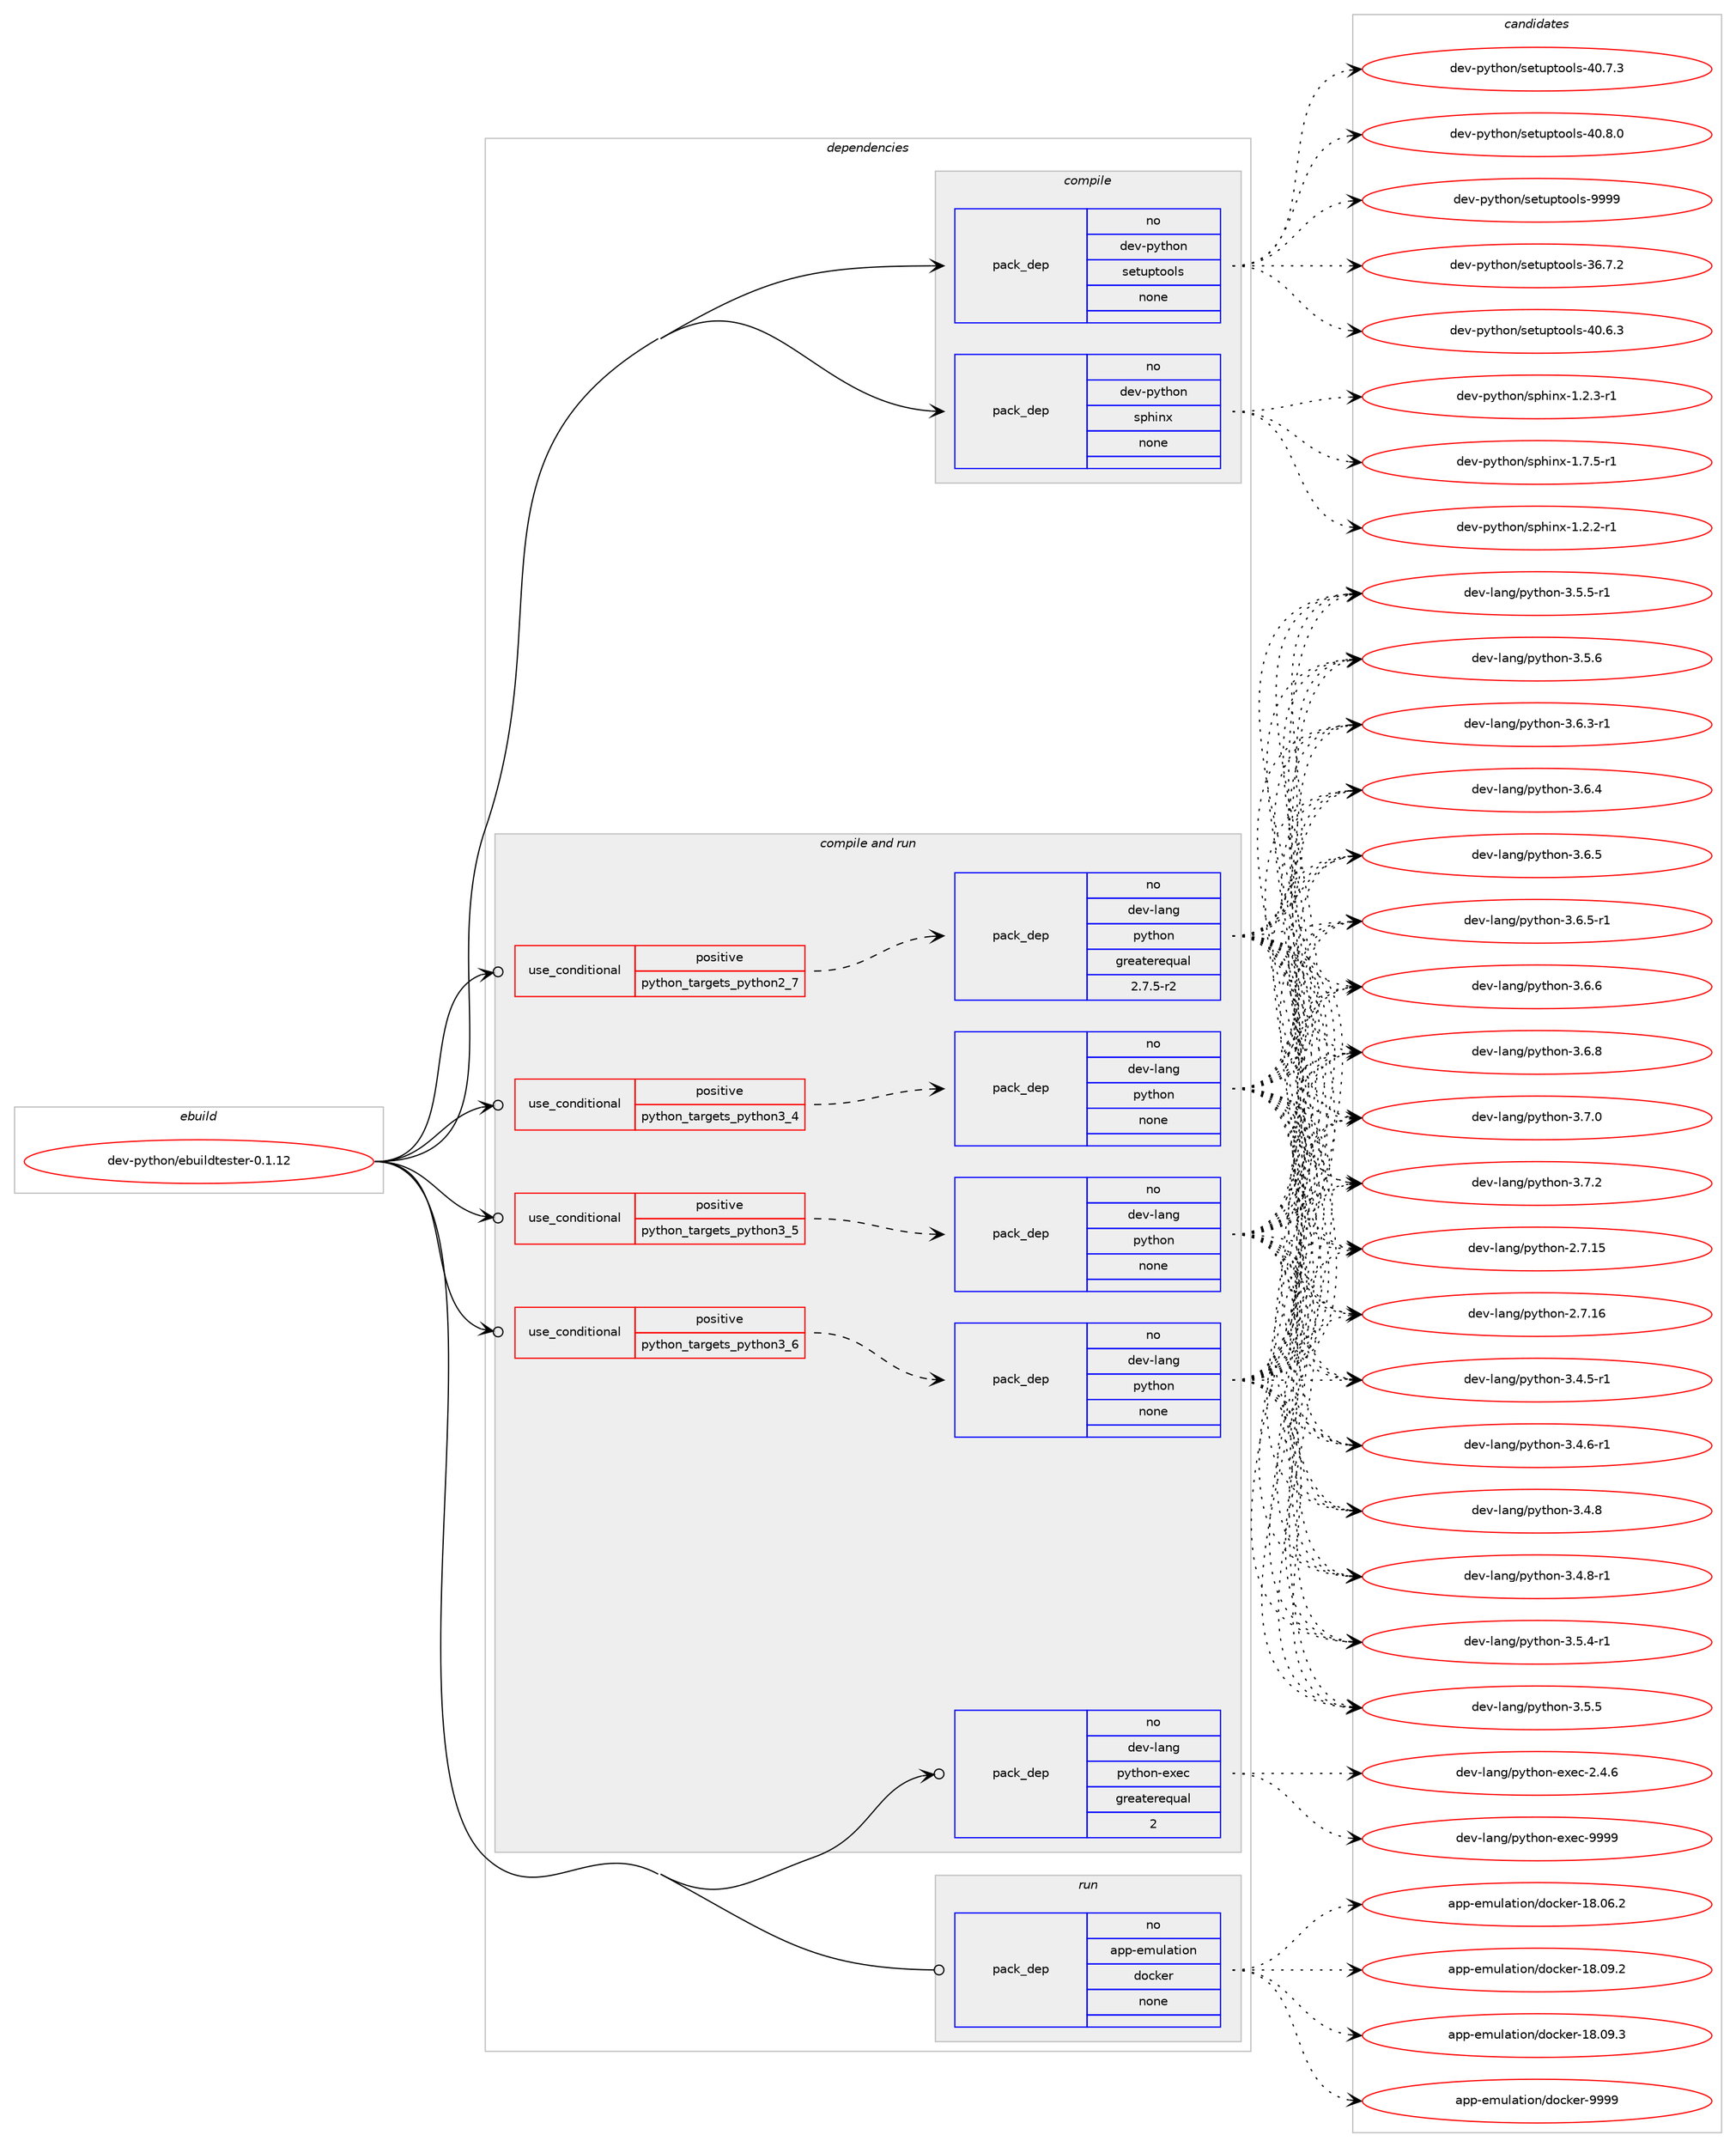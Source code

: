 digraph prolog {

# *************
# Graph options
# *************

newrank=true;
concentrate=true;
compound=true;
graph [rankdir=LR,fontname=Helvetica,fontsize=10,ranksep=1.5];#, ranksep=2.5, nodesep=0.2];
edge  [arrowhead=vee];
node  [fontname=Helvetica,fontsize=10];

# **********
# The ebuild
# **********

subgraph cluster_leftcol {
color=gray;
rank=same;
label=<<i>ebuild</i>>;
id [label="dev-python/ebuildtester-0.1.12", color=red, width=4, href="../dev-python/ebuildtester-0.1.12.svg"];
}

# ****************
# The dependencies
# ****************

subgraph cluster_midcol {
color=gray;
label=<<i>dependencies</i>>;
subgraph cluster_compile {
fillcolor="#eeeeee";
style=filled;
label=<<i>compile</i>>;
subgraph pack1010402 {
dependency1407422 [label=<<TABLE BORDER="0" CELLBORDER="1" CELLSPACING="0" CELLPADDING="4" WIDTH="220"><TR><TD ROWSPAN="6" CELLPADDING="30">pack_dep</TD></TR><TR><TD WIDTH="110">no</TD></TR><TR><TD>dev-python</TD></TR><TR><TD>setuptools</TD></TR><TR><TD>none</TD></TR><TR><TD></TD></TR></TABLE>>, shape=none, color=blue];
}
id:e -> dependency1407422:w [weight=20,style="solid",arrowhead="vee"];
subgraph pack1010403 {
dependency1407423 [label=<<TABLE BORDER="0" CELLBORDER="1" CELLSPACING="0" CELLPADDING="4" WIDTH="220"><TR><TD ROWSPAN="6" CELLPADDING="30">pack_dep</TD></TR><TR><TD WIDTH="110">no</TD></TR><TR><TD>dev-python</TD></TR><TR><TD>sphinx</TD></TR><TR><TD>none</TD></TR><TR><TD></TD></TR></TABLE>>, shape=none, color=blue];
}
id:e -> dependency1407423:w [weight=20,style="solid",arrowhead="vee"];
}
subgraph cluster_compileandrun {
fillcolor="#eeeeee";
style=filled;
label=<<i>compile and run</i>>;
subgraph cond373763 {
dependency1407424 [label=<<TABLE BORDER="0" CELLBORDER="1" CELLSPACING="0" CELLPADDING="4"><TR><TD ROWSPAN="3" CELLPADDING="10">use_conditional</TD></TR><TR><TD>positive</TD></TR><TR><TD>python_targets_python2_7</TD></TR></TABLE>>, shape=none, color=red];
subgraph pack1010404 {
dependency1407425 [label=<<TABLE BORDER="0" CELLBORDER="1" CELLSPACING="0" CELLPADDING="4" WIDTH="220"><TR><TD ROWSPAN="6" CELLPADDING="30">pack_dep</TD></TR><TR><TD WIDTH="110">no</TD></TR><TR><TD>dev-lang</TD></TR><TR><TD>python</TD></TR><TR><TD>greaterequal</TD></TR><TR><TD>2.7.5-r2</TD></TR></TABLE>>, shape=none, color=blue];
}
dependency1407424:e -> dependency1407425:w [weight=20,style="dashed",arrowhead="vee"];
}
id:e -> dependency1407424:w [weight=20,style="solid",arrowhead="odotvee"];
subgraph cond373764 {
dependency1407426 [label=<<TABLE BORDER="0" CELLBORDER="1" CELLSPACING="0" CELLPADDING="4"><TR><TD ROWSPAN="3" CELLPADDING="10">use_conditional</TD></TR><TR><TD>positive</TD></TR><TR><TD>python_targets_python3_4</TD></TR></TABLE>>, shape=none, color=red];
subgraph pack1010405 {
dependency1407427 [label=<<TABLE BORDER="0" CELLBORDER="1" CELLSPACING="0" CELLPADDING="4" WIDTH="220"><TR><TD ROWSPAN="6" CELLPADDING="30">pack_dep</TD></TR><TR><TD WIDTH="110">no</TD></TR><TR><TD>dev-lang</TD></TR><TR><TD>python</TD></TR><TR><TD>none</TD></TR><TR><TD></TD></TR></TABLE>>, shape=none, color=blue];
}
dependency1407426:e -> dependency1407427:w [weight=20,style="dashed",arrowhead="vee"];
}
id:e -> dependency1407426:w [weight=20,style="solid",arrowhead="odotvee"];
subgraph cond373765 {
dependency1407428 [label=<<TABLE BORDER="0" CELLBORDER="1" CELLSPACING="0" CELLPADDING="4"><TR><TD ROWSPAN="3" CELLPADDING="10">use_conditional</TD></TR><TR><TD>positive</TD></TR><TR><TD>python_targets_python3_5</TD></TR></TABLE>>, shape=none, color=red];
subgraph pack1010406 {
dependency1407429 [label=<<TABLE BORDER="0" CELLBORDER="1" CELLSPACING="0" CELLPADDING="4" WIDTH="220"><TR><TD ROWSPAN="6" CELLPADDING="30">pack_dep</TD></TR><TR><TD WIDTH="110">no</TD></TR><TR><TD>dev-lang</TD></TR><TR><TD>python</TD></TR><TR><TD>none</TD></TR><TR><TD></TD></TR></TABLE>>, shape=none, color=blue];
}
dependency1407428:e -> dependency1407429:w [weight=20,style="dashed",arrowhead="vee"];
}
id:e -> dependency1407428:w [weight=20,style="solid",arrowhead="odotvee"];
subgraph cond373766 {
dependency1407430 [label=<<TABLE BORDER="0" CELLBORDER="1" CELLSPACING="0" CELLPADDING="4"><TR><TD ROWSPAN="3" CELLPADDING="10">use_conditional</TD></TR><TR><TD>positive</TD></TR><TR><TD>python_targets_python3_6</TD></TR></TABLE>>, shape=none, color=red];
subgraph pack1010407 {
dependency1407431 [label=<<TABLE BORDER="0" CELLBORDER="1" CELLSPACING="0" CELLPADDING="4" WIDTH="220"><TR><TD ROWSPAN="6" CELLPADDING="30">pack_dep</TD></TR><TR><TD WIDTH="110">no</TD></TR><TR><TD>dev-lang</TD></TR><TR><TD>python</TD></TR><TR><TD>none</TD></TR><TR><TD></TD></TR></TABLE>>, shape=none, color=blue];
}
dependency1407430:e -> dependency1407431:w [weight=20,style="dashed",arrowhead="vee"];
}
id:e -> dependency1407430:w [weight=20,style="solid",arrowhead="odotvee"];
subgraph pack1010408 {
dependency1407432 [label=<<TABLE BORDER="0" CELLBORDER="1" CELLSPACING="0" CELLPADDING="4" WIDTH="220"><TR><TD ROWSPAN="6" CELLPADDING="30">pack_dep</TD></TR><TR><TD WIDTH="110">no</TD></TR><TR><TD>dev-lang</TD></TR><TR><TD>python-exec</TD></TR><TR><TD>greaterequal</TD></TR><TR><TD>2</TD></TR></TABLE>>, shape=none, color=blue];
}
id:e -> dependency1407432:w [weight=20,style="solid",arrowhead="odotvee"];
}
subgraph cluster_run {
fillcolor="#eeeeee";
style=filled;
label=<<i>run</i>>;
subgraph pack1010409 {
dependency1407433 [label=<<TABLE BORDER="0" CELLBORDER="1" CELLSPACING="0" CELLPADDING="4" WIDTH="220"><TR><TD ROWSPAN="6" CELLPADDING="30">pack_dep</TD></TR><TR><TD WIDTH="110">no</TD></TR><TR><TD>app-emulation</TD></TR><TR><TD>docker</TD></TR><TR><TD>none</TD></TR><TR><TD></TD></TR></TABLE>>, shape=none, color=blue];
}
id:e -> dependency1407433:w [weight=20,style="solid",arrowhead="odot"];
}
}

# **************
# The candidates
# **************

subgraph cluster_choices {
rank=same;
color=gray;
label=<<i>candidates</i>>;

subgraph choice1010402 {
color=black;
nodesep=1;
choice100101118451121211161041111104711510111611711211611111110811545515446554650 [label="dev-python/setuptools-36.7.2", color=red, width=4,href="../dev-python/setuptools-36.7.2.svg"];
choice100101118451121211161041111104711510111611711211611111110811545524846544651 [label="dev-python/setuptools-40.6.3", color=red, width=4,href="../dev-python/setuptools-40.6.3.svg"];
choice100101118451121211161041111104711510111611711211611111110811545524846554651 [label="dev-python/setuptools-40.7.3", color=red, width=4,href="../dev-python/setuptools-40.7.3.svg"];
choice100101118451121211161041111104711510111611711211611111110811545524846564648 [label="dev-python/setuptools-40.8.0", color=red, width=4,href="../dev-python/setuptools-40.8.0.svg"];
choice10010111845112121116104111110471151011161171121161111111081154557575757 [label="dev-python/setuptools-9999", color=red, width=4,href="../dev-python/setuptools-9999.svg"];
dependency1407422:e -> choice100101118451121211161041111104711510111611711211611111110811545515446554650:w [style=dotted,weight="100"];
dependency1407422:e -> choice100101118451121211161041111104711510111611711211611111110811545524846544651:w [style=dotted,weight="100"];
dependency1407422:e -> choice100101118451121211161041111104711510111611711211611111110811545524846554651:w [style=dotted,weight="100"];
dependency1407422:e -> choice100101118451121211161041111104711510111611711211611111110811545524846564648:w [style=dotted,weight="100"];
dependency1407422:e -> choice10010111845112121116104111110471151011161171121161111111081154557575757:w [style=dotted,weight="100"];
}
subgraph choice1010403 {
color=black;
nodesep=1;
choice10010111845112121116104111110471151121041051101204549465046504511449 [label="dev-python/sphinx-1.2.2-r1", color=red, width=4,href="../dev-python/sphinx-1.2.2-r1.svg"];
choice10010111845112121116104111110471151121041051101204549465046514511449 [label="dev-python/sphinx-1.2.3-r1", color=red, width=4,href="../dev-python/sphinx-1.2.3-r1.svg"];
choice10010111845112121116104111110471151121041051101204549465546534511449 [label="dev-python/sphinx-1.7.5-r1", color=red, width=4,href="../dev-python/sphinx-1.7.5-r1.svg"];
dependency1407423:e -> choice10010111845112121116104111110471151121041051101204549465046504511449:w [style=dotted,weight="100"];
dependency1407423:e -> choice10010111845112121116104111110471151121041051101204549465046514511449:w [style=dotted,weight="100"];
dependency1407423:e -> choice10010111845112121116104111110471151121041051101204549465546534511449:w [style=dotted,weight="100"];
}
subgraph choice1010404 {
color=black;
nodesep=1;
choice10010111845108971101034711212111610411111045504655464953 [label="dev-lang/python-2.7.15", color=red, width=4,href="../dev-lang/python-2.7.15.svg"];
choice10010111845108971101034711212111610411111045504655464954 [label="dev-lang/python-2.7.16", color=red, width=4,href="../dev-lang/python-2.7.16.svg"];
choice1001011184510897110103471121211161041111104551465246534511449 [label="dev-lang/python-3.4.5-r1", color=red, width=4,href="../dev-lang/python-3.4.5-r1.svg"];
choice1001011184510897110103471121211161041111104551465246544511449 [label="dev-lang/python-3.4.6-r1", color=red, width=4,href="../dev-lang/python-3.4.6-r1.svg"];
choice100101118451089711010347112121116104111110455146524656 [label="dev-lang/python-3.4.8", color=red, width=4,href="../dev-lang/python-3.4.8.svg"];
choice1001011184510897110103471121211161041111104551465246564511449 [label="dev-lang/python-3.4.8-r1", color=red, width=4,href="../dev-lang/python-3.4.8-r1.svg"];
choice1001011184510897110103471121211161041111104551465346524511449 [label="dev-lang/python-3.5.4-r1", color=red, width=4,href="../dev-lang/python-3.5.4-r1.svg"];
choice100101118451089711010347112121116104111110455146534653 [label="dev-lang/python-3.5.5", color=red, width=4,href="../dev-lang/python-3.5.5.svg"];
choice1001011184510897110103471121211161041111104551465346534511449 [label="dev-lang/python-3.5.5-r1", color=red, width=4,href="../dev-lang/python-3.5.5-r1.svg"];
choice100101118451089711010347112121116104111110455146534654 [label="dev-lang/python-3.5.6", color=red, width=4,href="../dev-lang/python-3.5.6.svg"];
choice1001011184510897110103471121211161041111104551465446514511449 [label="dev-lang/python-3.6.3-r1", color=red, width=4,href="../dev-lang/python-3.6.3-r1.svg"];
choice100101118451089711010347112121116104111110455146544652 [label="dev-lang/python-3.6.4", color=red, width=4,href="../dev-lang/python-3.6.4.svg"];
choice100101118451089711010347112121116104111110455146544653 [label="dev-lang/python-3.6.5", color=red, width=4,href="../dev-lang/python-3.6.5.svg"];
choice1001011184510897110103471121211161041111104551465446534511449 [label="dev-lang/python-3.6.5-r1", color=red, width=4,href="../dev-lang/python-3.6.5-r1.svg"];
choice100101118451089711010347112121116104111110455146544654 [label="dev-lang/python-3.6.6", color=red, width=4,href="../dev-lang/python-3.6.6.svg"];
choice100101118451089711010347112121116104111110455146544656 [label="dev-lang/python-3.6.8", color=red, width=4,href="../dev-lang/python-3.6.8.svg"];
choice100101118451089711010347112121116104111110455146554648 [label="dev-lang/python-3.7.0", color=red, width=4,href="../dev-lang/python-3.7.0.svg"];
choice100101118451089711010347112121116104111110455146554650 [label="dev-lang/python-3.7.2", color=red, width=4,href="../dev-lang/python-3.7.2.svg"];
dependency1407425:e -> choice10010111845108971101034711212111610411111045504655464953:w [style=dotted,weight="100"];
dependency1407425:e -> choice10010111845108971101034711212111610411111045504655464954:w [style=dotted,weight="100"];
dependency1407425:e -> choice1001011184510897110103471121211161041111104551465246534511449:w [style=dotted,weight="100"];
dependency1407425:e -> choice1001011184510897110103471121211161041111104551465246544511449:w [style=dotted,weight="100"];
dependency1407425:e -> choice100101118451089711010347112121116104111110455146524656:w [style=dotted,weight="100"];
dependency1407425:e -> choice1001011184510897110103471121211161041111104551465246564511449:w [style=dotted,weight="100"];
dependency1407425:e -> choice1001011184510897110103471121211161041111104551465346524511449:w [style=dotted,weight="100"];
dependency1407425:e -> choice100101118451089711010347112121116104111110455146534653:w [style=dotted,weight="100"];
dependency1407425:e -> choice1001011184510897110103471121211161041111104551465346534511449:w [style=dotted,weight="100"];
dependency1407425:e -> choice100101118451089711010347112121116104111110455146534654:w [style=dotted,weight="100"];
dependency1407425:e -> choice1001011184510897110103471121211161041111104551465446514511449:w [style=dotted,weight="100"];
dependency1407425:e -> choice100101118451089711010347112121116104111110455146544652:w [style=dotted,weight="100"];
dependency1407425:e -> choice100101118451089711010347112121116104111110455146544653:w [style=dotted,weight="100"];
dependency1407425:e -> choice1001011184510897110103471121211161041111104551465446534511449:w [style=dotted,weight="100"];
dependency1407425:e -> choice100101118451089711010347112121116104111110455146544654:w [style=dotted,weight="100"];
dependency1407425:e -> choice100101118451089711010347112121116104111110455146544656:w [style=dotted,weight="100"];
dependency1407425:e -> choice100101118451089711010347112121116104111110455146554648:w [style=dotted,weight="100"];
dependency1407425:e -> choice100101118451089711010347112121116104111110455146554650:w [style=dotted,weight="100"];
}
subgraph choice1010405 {
color=black;
nodesep=1;
choice10010111845108971101034711212111610411111045504655464953 [label="dev-lang/python-2.7.15", color=red, width=4,href="../dev-lang/python-2.7.15.svg"];
choice10010111845108971101034711212111610411111045504655464954 [label="dev-lang/python-2.7.16", color=red, width=4,href="../dev-lang/python-2.7.16.svg"];
choice1001011184510897110103471121211161041111104551465246534511449 [label="dev-lang/python-3.4.5-r1", color=red, width=4,href="../dev-lang/python-3.4.5-r1.svg"];
choice1001011184510897110103471121211161041111104551465246544511449 [label="dev-lang/python-3.4.6-r1", color=red, width=4,href="../dev-lang/python-3.4.6-r1.svg"];
choice100101118451089711010347112121116104111110455146524656 [label="dev-lang/python-3.4.8", color=red, width=4,href="../dev-lang/python-3.4.8.svg"];
choice1001011184510897110103471121211161041111104551465246564511449 [label="dev-lang/python-3.4.8-r1", color=red, width=4,href="../dev-lang/python-3.4.8-r1.svg"];
choice1001011184510897110103471121211161041111104551465346524511449 [label="dev-lang/python-3.5.4-r1", color=red, width=4,href="../dev-lang/python-3.5.4-r1.svg"];
choice100101118451089711010347112121116104111110455146534653 [label="dev-lang/python-3.5.5", color=red, width=4,href="../dev-lang/python-3.5.5.svg"];
choice1001011184510897110103471121211161041111104551465346534511449 [label="dev-lang/python-3.5.5-r1", color=red, width=4,href="../dev-lang/python-3.5.5-r1.svg"];
choice100101118451089711010347112121116104111110455146534654 [label="dev-lang/python-3.5.6", color=red, width=4,href="../dev-lang/python-3.5.6.svg"];
choice1001011184510897110103471121211161041111104551465446514511449 [label="dev-lang/python-3.6.3-r1", color=red, width=4,href="../dev-lang/python-3.6.3-r1.svg"];
choice100101118451089711010347112121116104111110455146544652 [label="dev-lang/python-3.6.4", color=red, width=4,href="../dev-lang/python-3.6.4.svg"];
choice100101118451089711010347112121116104111110455146544653 [label="dev-lang/python-3.6.5", color=red, width=4,href="../dev-lang/python-3.6.5.svg"];
choice1001011184510897110103471121211161041111104551465446534511449 [label="dev-lang/python-3.6.5-r1", color=red, width=4,href="../dev-lang/python-3.6.5-r1.svg"];
choice100101118451089711010347112121116104111110455146544654 [label="dev-lang/python-3.6.6", color=red, width=4,href="../dev-lang/python-3.6.6.svg"];
choice100101118451089711010347112121116104111110455146544656 [label="dev-lang/python-3.6.8", color=red, width=4,href="../dev-lang/python-3.6.8.svg"];
choice100101118451089711010347112121116104111110455146554648 [label="dev-lang/python-3.7.0", color=red, width=4,href="../dev-lang/python-3.7.0.svg"];
choice100101118451089711010347112121116104111110455146554650 [label="dev-lang/python-3.7.2", color=red, width=4,href="../dev-lang/python-3.7.2.svg"];
dependency1407427:e -> choice10010111845108971101034711212111610411111045504655464953:w [style=dotted,weight="100"];
dependency1407427:e -> choice10010111845108971101034711212111610411111045504655464954:w [style=dotted,weight="100"];
dependency1407427:e -> choice1001011184510897110103471121211161041111104551465246534511449:w [style=dotted,weight="100"];
dependency1407427:e -> choice1001011184510897110103471121211161041111104551465246544511449:w [style=dotted,weight="100"];
dependency1407427:e -> choice100101118451089711010347112121116104111110455146524656:w [style=dotted,weight="100"];
dependency1407427:e -> choice1001011184510897110103471121211161041111104551465246564511449:w [style=dotted,weight="100"];
dependency1407427:e -> choice1001011184510897110103471121211161041111104551465346524511449:w [style=dotted,weight="100"];
dependency1407427:e -> choice100101118451089711010347112121116104111110455146534653:w [style=dotted,weight="100"];
dependency1407427:e -> choice1001011184510897110103471121211161041111104551465346534511449:w [style=dotted,weight="100"];
dependency1407427:e -> choice100101118451089711010347112121116104111110455146534654:w [style=dotted,weight="100"];
dependency1407427:e -> choice1001011184510897110103471121211161041111104551465446514511449:w [style=dotted,weight="100"];
dependency1407427:e -> choice100101118451089711010347112121116104111110455146544652:w [style=dotted,weight="100"];
dependency1407427:e -> choice100101118451089711010347112121116104111110455146544653:w [style=dotted,weight="100"];
dependency1407427:e -> choice1001011184510897110103471121211161041111104551465446534511449:w [style=dotted,weight="100"];
dependency1407427:e -> choice100101118451089711010347112121116104111110455146544654:w [style=dotted,weight="100"];
dependency1407427:e -> choice100101118451089711010347112121116104111110455146544656:w [style=dotted,weight="100"];
dependency1407427:e -> choice100101118451089711010347112121116104111110455146554648:w [style=dotted,weight="100"];
dependency1407427:e -> choice100101118451089711010347112121116104111110455146554650:w [style=dotted,weight="100"];
}
subgraph choice1010406 {
color=black;
nodesep=1;
choice10010111845108971101034711212111610411111045504655464953 [label="dev-lang/python-2.7.15", color=red, width=4,href="../dev-lang/python-2.7.15.svg"];
choice10010111845108971101034711212111610411111045504655464954 [label="dev-lang/python-2.7.16", color=red, width=4,href="../dev-lang/python-2.7.16.svg"];
choice1001011184510897110103471121211161041111104551465246534511449 [label="dev-lang/python-3.4.5-r1", color=red, width=4,href="../dev-lang/python-3.4.5-r1.svg"];
choice1001011184510897110103471121211161041111104551465246544511449 [label="dev-lang/python-3.4.6-r1", color=red, width=4,href="../dev-lang/python-3.4.6-r1.svg"];
choice100101118451089711010347112121116104111110455146524656 [label="dev-lang/python-3.4.8", color=red, width=4,href="../dev-lang/python-3.4.8.svg"];
choice1001011184510897110103471121211161041111104551465246564511449 [label="dev-lang/python-3.4.8-r1", color=red, width=4,href="../dev-lang/python-3.4.8-r1.svg"];
choice1001011184510897110103471121211161041111104551465346524511449 [label="dev-lang/python-3.5.4-r1", color=red, width=4,href="../dev-lang/python-3.5.4-r1.svg"];
choice100101118451089711010347112121116104111110455146534653 [label="dev-lang/python-3.5.5", color=red, width=4,href="../dev-lang/python-3.5.5.svg"];
choice1001011184510897110103471121211161041111104551465346534511449 [label="dev-lang/python-3.5.5-r1", color=red, width=4,href="../dev-lang/python-3.5.5-r1.svg"];
choice100101118451089711010347112121116104111110455146534654 [label="dev-lang/python-3.5.6", color=red, width=4,href="../dev-lang/python-3.5.6.svg"];
choice1001011184510897110103471121211161041111104551465446514511449 [label="dev-lang/python-3.6.3-r1", color=red, width=4,href="../dev-lang/python-3.6.3-r1.svg"];
choice100101118451089711010347112121116104111110455146544652 [label="dev-lang/python-3.6.4", color=red, width=4,href="../dev-lang/python-3.6.4.svg"];
choice100101118451089711010347112121116104111110455146544653 [label="dev-lang/python-3.6.5", color=red, width=4,href="../dev-lang/python-3.6.5.svg"];
choice1001011184510897110103471121211161041111104551465446534511449 [label="dev-lang/python-3.6.5-r1", color=red, width=4,href="../dev-lang/python-3.6.5-r1.svg"];
choice100101118451089711010347112121116104111110455146544654 [label="dev-lang/python-3.6.6", color=red, width=4,href="../dev-lang/python-3.6.6.svg"];
choice100101118451089711010347112121116104111110455146544656 [label="dev-lang/python-3.6.8", color=red, width=4,href="../dev-lang/python-3.6.8.svg"];
choice100101118451089711010347112121116104111110455146554648 [label="dev-lang/python-3.7.0", color=red, width=4,href="../dev-lang/python-3.7.0.svg"];
choice100101118451089711010347112121116104111110455146554650 [label="dev-lang/python-3.7.2", color=red, width=4,href="../dev-lang/python-3.7.2.svg"];
dependency1407429:e -> choice10010111845108971101034711212111610411111045504655464953:w [style=dotted,weight="100"];
dependency1407429:e -> choice10010111845108971101034711212111610411111045504655464954:w [style=dotted,weight="100"];
dependency1407429:e -> choice1001011184510897110103471121211161041111104551465246534511449:w [style=dotted,weight="100"];
dependency1407429:e -> choice1001011184510897110103471121211161041111104551465246544511449:w [style=dotted,weight="100"];
dependency1407429:e -> choice100101118451089711010347112121116104111110455146524656:w [style=dotted,weight="100"];
dependency1407429:e -> choice1001011184510897110103471121211161041111104551465246564511449:w [style=dotted,weight="100"];
dependency1407429:e -> choice1001011184510897110103471121211161041111104551465346524511449:w [style=dotted,weight="100"];
dependency1407429:e -> choice100101118451089711010347112121116104111110455146534653:w [style=dotted,weight="100"];
dependency1407429:e -> choice1001011184510897110103471121211161041111104551465346534511449:w [style=dotted,weight="100"];
dependency1407429:e -> choice100101118451089711010347112121116104111110455146534654:w [style=dotted,weight="100"];
dependency1407429:e -> choice1001011184510897110103471121211161041111104551465446514511449:w [style=dotted,weight="100"];
dependency1407429:e -> choice100101118451089711010347112121116104111110455146544652:w [style=dotted,weight="100"];
dependency1407429:e -> choice100101118451089711010347112121116104111110455146544653:w [style=dotted,weight="100"];
dependency1407429:e -> choice1001011184510897110103471121211161041111104551465446534511449:w [style=dotted,weight="100"];
dependency1407429:e -> choice100101118451089711010347112121116104111110455146544654:w [style=dotted,weight="100"];
dependency1407429:e -> choice100101118451089711010347112121116104111110455146544656:w [style=dotted,weight="100"];
dependency1407429:e -> choice100101118451089711010347112121116104111110455146554648:w [style=dotted,weight="100"];
dependency1407429:e -> choice100101118451089711010347112121116104111110455146554650:w [style=dotted,weight="100"];
}
subgraph choice1010407 {
color=black;
nodesep=1;
choice10010111845108971101034711212111610411111045504655464953 [label="dev-lang/python-2.7.15", color=red, width=4,href="../dev-lang/python-2.7.15.svg"];
choice10010111845108971101034711212111610411111045504655464954 [label="dev-lang/python-2.7.16", color=red, width=4,href="../dev-lang/python-2.7.16.svg"];
choice1001011184510897110103471121211161041111104551465246534511449 [label="dev-lang/python-3.4.5-r1", color=red, width=4,href="../dev-lang/python-3.4.5-r1.svg"];
choice1001011184510897110103471121211161041111104551465246544511449 [label="dev-lang/python-3.4.6-r1", color=red, width=4,href="../dev-lang/python-3.4.6-r1.svg"];
choice100101118451089711010347112121116104111110455146524656 [label="dev-lang/python-3.4.8", color=red, width=4,href="../dev-lang/python-3.4.8.svg"];
choice1001011184510897110103471121211161041111104551465246564511449 [label="dev-lang/python-3.4.8-r1", color=red, width=4,href="../dev-lang/python-3.4.8-r1.svg"];
choice1001011184510897110103471121211161041111104551465346524511449 [label="dev-lang/python-3.5.4-r1", color=red, width=4,href="../dev-lang/python-3.5.4-r1.svg"];
choice100101118451089711010347112121116104111110455146534653 [label="dev-lang/python-3.5.5", color=red, width=4,href="../dev-lang/python-3.5.5.svg"];
choice1001011184510897110103471121211161041111104551465346534511449 [label="dev-lang/python-3.5.5-r1", color=red, width=4,href="../dev-lang/python-3.5.5-r1.svg"];
choice100101118451089711010347112121116104111110455146534654 [label="dev-lang/python-3.5.6", color=red, width=4,href="../dev-lang/python-3.5.6.svg"];
choice1001011184510897110103471121211161041111104551465446514511449 [label="dev-lang/python-3.6.3-r1", color=red, width=4,href="../dev-lang/python-3.6.3-r1.svg"];
choice100101118451089711010347112121116104111110455146544652 [label="dev-lang/python-3.6.4", color=red, width=4,href="../dev-lang/python-3.6.4.svg"];
choice100101118451089711010347112121116104111110455146544653 [label="dev-lang/python-3.6.5", color=red, width=4,href="../dev-lang/python-3.6.5.svg"];
choice1001011184510897110103471121211161041111104551465446534511449 [label="dev-lang/python-3.6.5-r1", color=red, width=4,href="../dev-lang/python-3.6.5-r1.svg"];
choice100101118451089711010347112121116104111110455146544654 [label="dev-lang/python-3.6.6", color=red, width=4,href="../dev-lang/python-3.6.6.svg"];
choice100101118451089711010347112121116104111110455146544656 [label="dev-lang/python-3.6.8", color=red, width=4,href="../dev-lang/python-3.6.8.svg"];
choice100101118451089711010347112121116104111110455146554648 [label="dev-lang/python-3.7.0", color=red, width=4,href="../dev-lang/python-3.7.0.svg"];
choice100101118451089711010347112121116104111110455146554650 [label="dev-lang/python-3.7.2", color=red, width=4,href="../dev-lang/python-3.7.2.svg"];
dependency1407431:e -> choice10010111845108971101034711212111610411111045504655464953:w [style=dotted,weight="100"];
dependency1407431:e -> choice10010111845108971101034711212111610411111045504655464954:w [style=dotted,weight="100"];
dependency1407431:e -> choice1001011184510897110103471121211161041111104551465246534511449:w [style=dotted,weight="100"];
dependency1407431:e -> choice1001011184510897110103471121211161041111104551465246544511449:w [style=dotted,weight="100"];
dependency1407431:e -> choice100101118451089711010347112121116104111110455146524656:w [style=dotted,weight="100"];
dependency1407431:e -> choice1001011184510897110103471121211161041111104551465246564511449:w [style=dotted,weight="100"];
dependency1407431:e -> choice1001011184510897110103471121211161041111104551465346524511449:w [style=dotted,weight="100"];
dependency1407431:e -> choice100101118451089711010347112121116104111110455146534653:w [style=dotted,weight="100"];
dependency1407431:e -> choice1001011184510897110103471121211161041111104551465346534511449:w [style=dotted,weight="100"];
dependency1407431:e -> choice100101118451089711010347112121116104111110455146534654:w [style=dotted,weight="100"];
dependency1407431:e -> choice1001011184510897110103471121211161041111104551465446514511449:w [style=dotted,weight="100"];
dependency1407431:e -> choice100101118451089711010347112121116104111110455146544652:w [style=dotted,weight="100"];
dependency1407431:e -> choice100101118451089711010347112121116104111110455146544653:w [style=dotted,weight="100"];
dependency1407431:e -> choice1001011184510897110103471121211161041111104551465446534511449:w [style=dotted,weight="100"];
dependency1407431:e -> choice100101118451089711010347112121116104111110455146544654:w [style=dotted,weight="100"];
dependency1407431:e -> choice100101118451089711010347112121116104111110455146544656:w [style=dotted,weight="100"];
dependency1407431:e -> choice100101118451089711010347112121116104111110455146554648:w [style=dotted,weight="100"];
dependency1407431:e -> choice100101118451089711010347112121116104111110455146554650:w [style=dotted,weight="100"];
}
subgraph choice1010408 {
color=black;
nodesep=1;
choice1001011184510897110103471121211161041111104510112010199455046524654 [label="dev-lang/python-exec-2.4.6", color=red, width=4,href="../dev-lang/python-exec-2.4.6.svg"];
choice10010111845108971101034711212111610411111045101120101994557575757 [label="dev-lang/python-exec-9999", color=red, width=4,href="../dev-lang/python-exec-9999.svg"];
dependency1407432:e -> choice1001011184510897110103471121211161041111104510112010199455046524654:w [style=dotted,weight="100"];
dependency1407432:e -> choice10010111845108971101034711212111610411111045101120101994557575757:w [style=dotted,weight="100"];
}
subgraph choice1010409 {
color=black;
nodesep=1;
choice97112112451011091171089711610511111047100111991071011144549564648544650 [label="app-emulation/docker-18.06.2", color=red, width=4,href="../app-emulation/docker-18.06.2.svg"];
choice97112112451011091171089711610511111047100111991071011144549564648574650 [label="app-emulation/docker-18.09.2", color=red, width=4,href="../app-emulation/docker-18.09.2.svg"];
choice97112112451011091171089711610511111047100111991071011144549564648574651 [label="app-emulation/docker-18.09.3", color=red, width=4,href="../app-emulation/docker-18.09.3.svg"];
choice97112112451011091171089711610511111047100111991071011144557575757 [label="app-emulation/docker-9999", color=red, width=4,href="../app-emulation/docker-9999.svg"];
dependency1407433:e -> choice97112112451011091171089711610511111047100111991071011144549564648544650:w [style=dotted,weight="100"];
dependency1407433:e -> choice97112112451011091171089711610511111047100111991071011144549564648574650:w [style=dotted,weight="100"];
dependency1407433:e -> choice97112112451011091171089711610511111047100111991071011144549564648574651:w [style=dotted,weight="100"];
dependency1407433:e -> choice97112112451011091171089711610511111047100111991071011144557575757:w [style=dotted,weight="100"];
}
}

}
